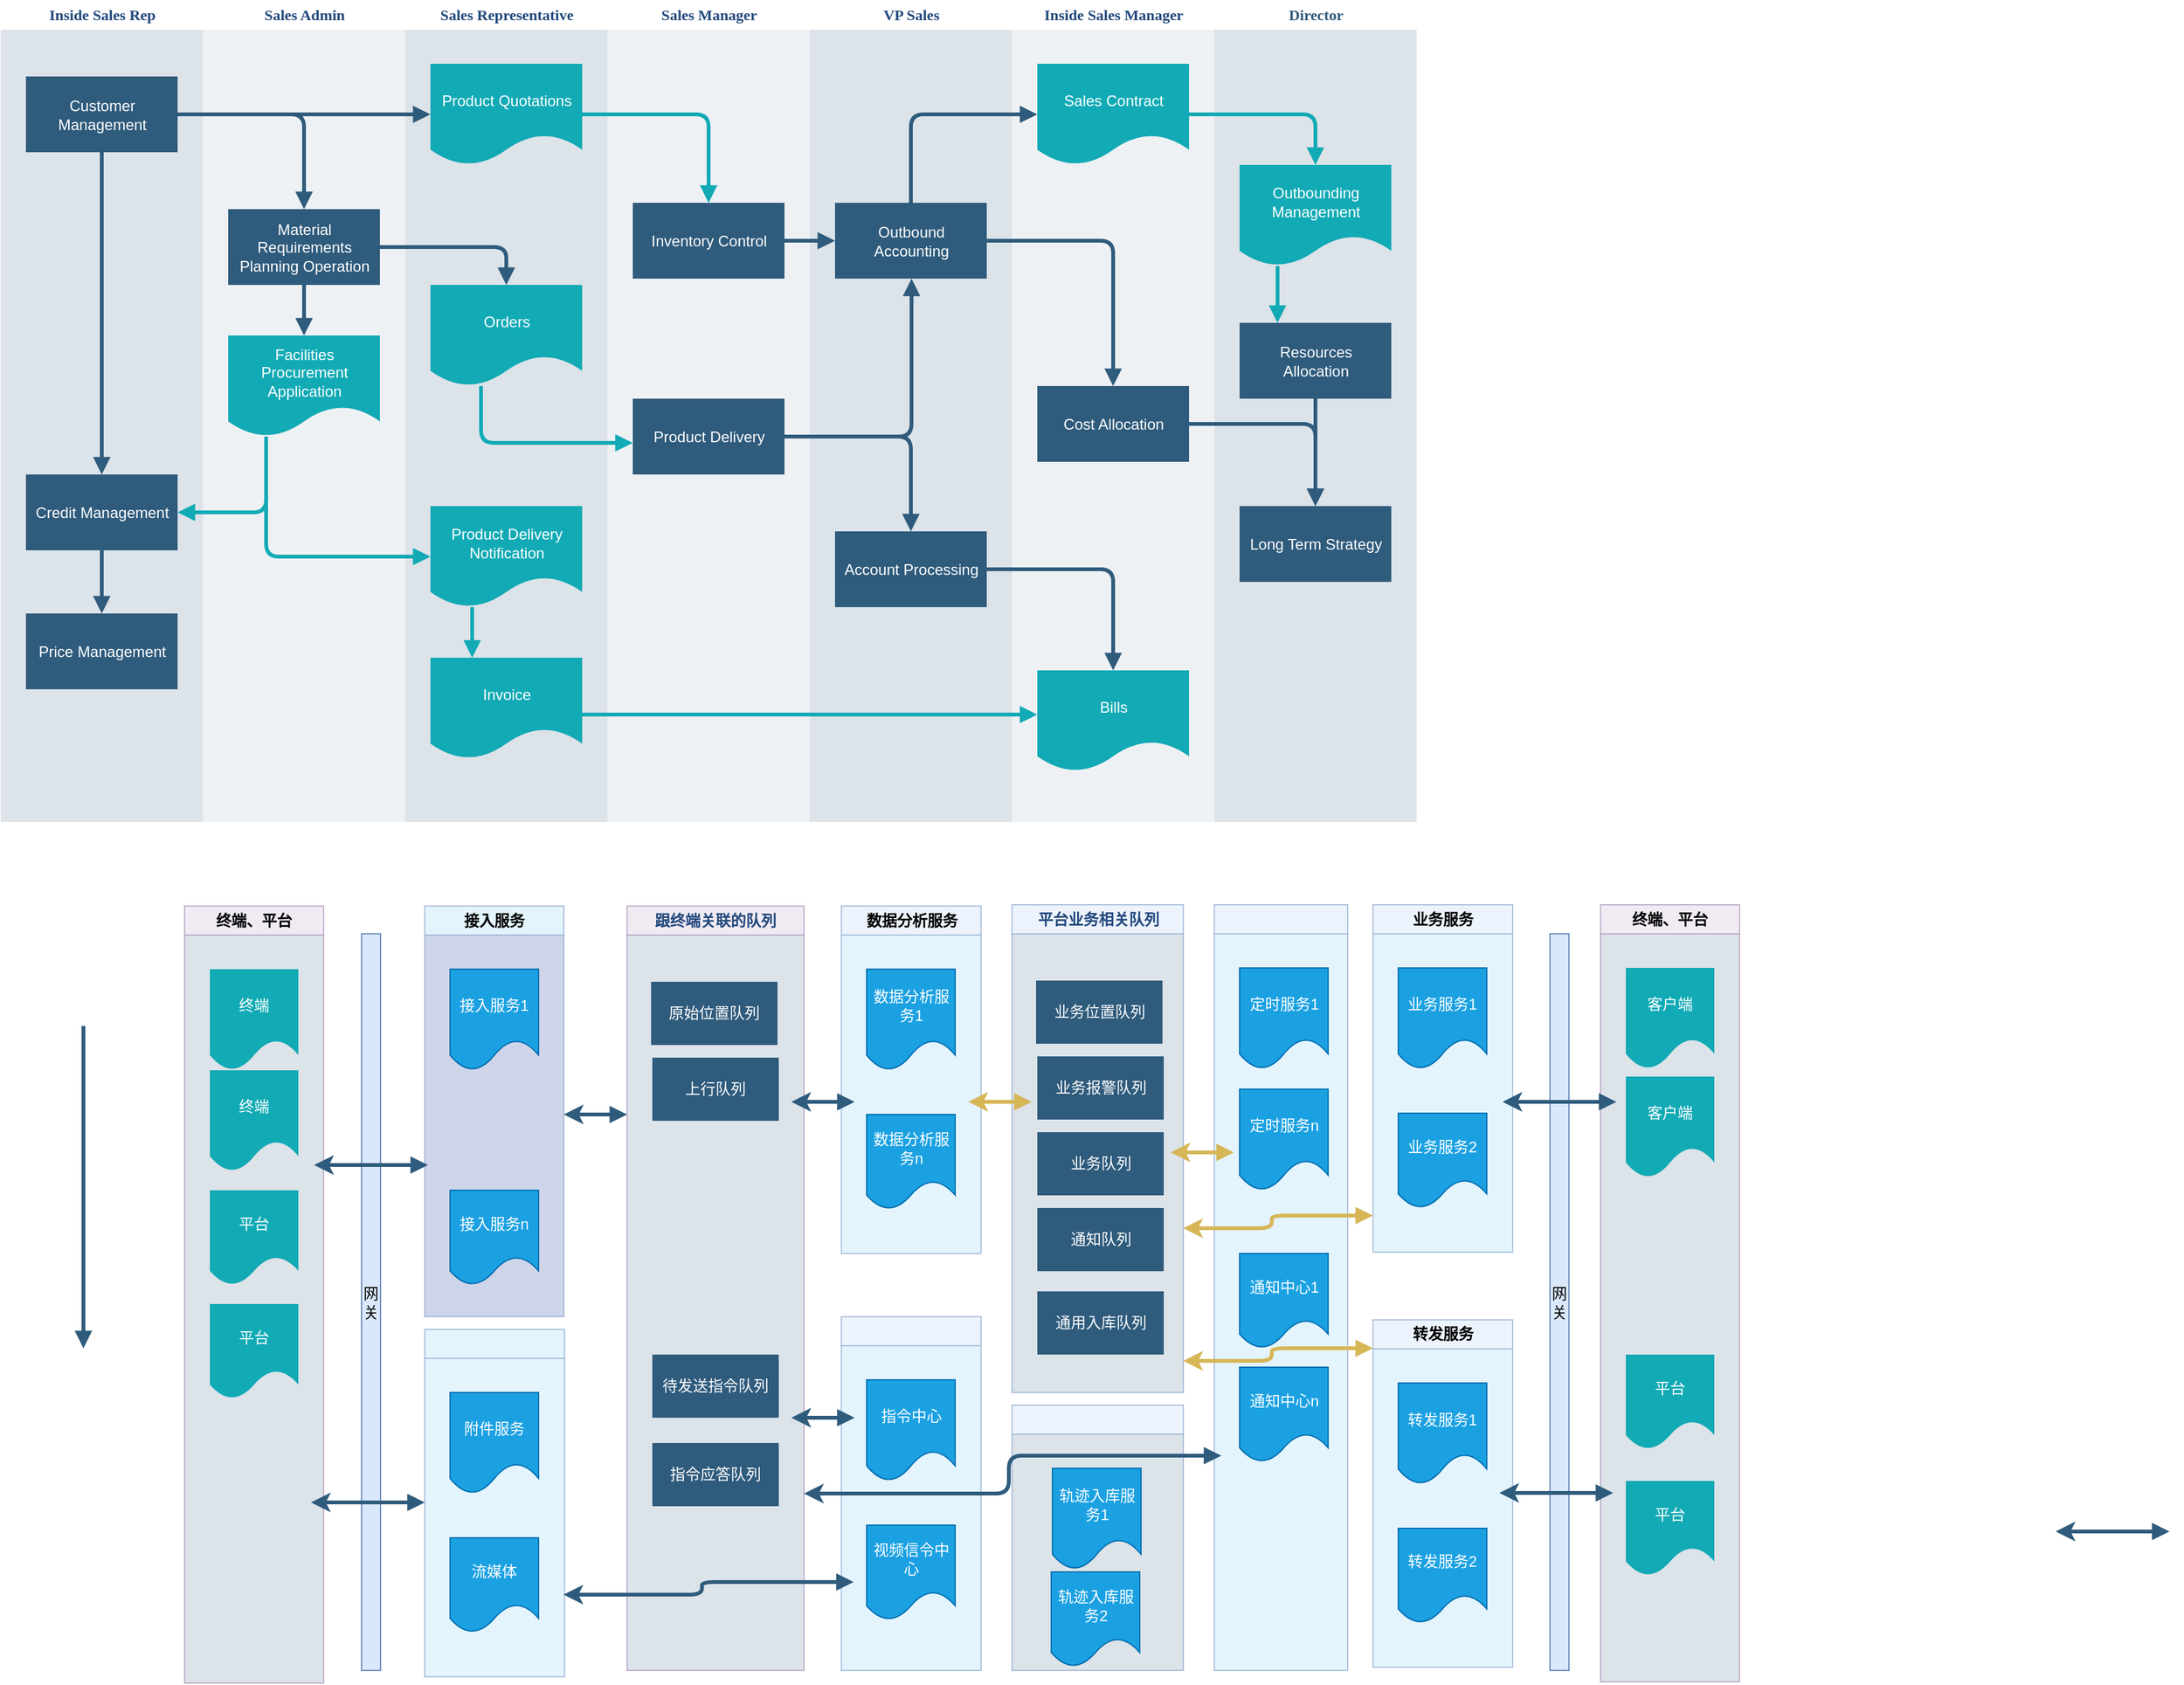 <mxfile version="21.1.1" type="github">
  <diagram id="07fea595-8f29-1299-0266-81d95cde20df" name="Page-1">
    <mxGraphModel dx="1377" dy="756" grid="1" gridSize="10" guides="1" tooltips="1" connect="1" arrows="1" fold="1" page="1" pageScale="1" pageWidth="1169" pageHeight="827" background="#ffffff" math="0" shadow="0">
      <root>
        <mxCell id="0" />
        <mxCell id="1" parent="0" />
        <mxCell id="170" value="&lt;font color=&quot;#23497d&quot;&gt;Inside Sales Rep&lt;/font&gt;" style="swimlane;whiteSpace=wrap;fillColor=none;swimlaneFillColor=#BAC8D3;fontColor=#2F5B7C;fontFamily=Tahoma;html=1;strokeColor=none;opacity=50;" parent="1" vertex="1">
          <mxGeometry x="24.5" y="88.5" width="160" height="650" as="geometry">
            <mxRectangle x="20" y="20" width="80" height="23" as="alternateBounds" />
          </mxGeometry>
        </mxCell>
        <mxCell id="171" value="Customer Management" style="whiteSpace=wrap;shadow=0;fontColor=#FFFFFF;fontFamily=Helvetica;fontStyle=0;html=1;fontSize=12;plain-purple;strokeColor=none;fillColor=#2f5b7c;gradientColor=none;spacing=6;verticalAlign=middle;" parent="170" vertex="1">
          <mxGeometry x="20" y="60" width="120" height="60" as="geometry" />
        </mxCell>
        <mxCell id="172" value="Credit Management" style="whiteSpace=wrap;strokeColor=none;fillColor=#2f5b7c;shadow=0;fontColor=#FFFFFF;fontFamily=Helvetica;fontStyle=0;html=1;fontSize=12;spacing=6;verticalAlign=middle;" parent="170" vertex="1">
          <mxGeometry x="20" y="375" width="120" height="60" as="geometry" />
        </mxCell>
        <mxCell id="173" value="Price Management" style="whiteSpace=wrap;strokeColor=none;fillColor=#2f5b7c;shadow=0;fontColor=#FFFFFF;fontFamily=Helvetica;fontStyle=0;html=1;fontSize=12;spacing=6;verticalAlign=middle;" parent="170" vertex="1">
          <mxGeometry x="20" y="485" width="120" height="60" as="geometry" />
        </mxCell>
        <mxCell id="174" value="" style="edgeStyle=segmentEdgeStyle;strokeColor=#2F5B7C;strokeWidth=3;html=1;endArrow=block;endFill=1;" parent="170" source="172" target="173" edge="1">
          <mxGeometry width="100" height="100" relative="1" as="geometry">
            <mxPoint x="170" y="397.5" as="sourcePoint" />
            <mxPoint x="270" y="472.5" as="targetPoint" />
          </mxGeometry>
        </mxCell>
        <mxCell id="175" value="" style="edgeStyle=segmentEdgeStyle;strokeColor=#2F5B7C;strokeWidth=3;html=1;endArrow=block;endFill=1;" parent="170" source="171" target="172" edge="1">
          <mxGeometry width="100" height="100" relative="1" as="geometry">
            <mxPoint x="160" y="110" as="sourcePoint" />
            <mxPoint x="260" y="185" as="targetPoint" />
          </mxGeometry>
        </mxCell>
        <mxCell id="176" value="&lt;font color=&quot;#23497d&quot;&gt;Inside Sales Manager&lt;/font&gt;" style="swimlane;whiteSpace=wrap;fillColor=none;swimlaneFillColor=#BAC8D3;fontColor=#2F5B7C;fontFamily=Tahoma;html=1;strokeColor=none;opacity=25;" parent="1" vertex="1">
          <mxGeometry x="824.5" y="88.5" width="160" height="650" as="geometry">
            <mxRectangle x="20" y="20" width="80" height="23" as="alternateBounds" />
          </mxGeometry>
        </mxCell>
        <mxCell id="177" value="Sales Contract" style="shape=document;whiteSpace=wrap;verticalAlign=middle;strokeColor=none;fillColor=#12aab5;shadow=0;fontColor=#FFFFFF;fontFamily=Helvetica;fontStyle=0;html=1;fontSize=12;spacing=6;spacingBottom=22;" parent="176" vertex="1">
          <mxGeometry x="20" y="50" width="120" height="80" as="geometry" />
        </mxCell>
        <mxCell id="178" value="Bills" style="shape=document;whiteSpace=wrap;verticalAlign=middle;strokeColor=none;fillColor=#12aab5;shadow=0;fontColor=#FFFFFF;fontFamily=Helvetica;fontStyle=0;html=1;fontSize=12;spacing=6;spacingBottom=22;" parent="176" vertex="1">
          <mxGeometry x="20" y="530" width="120" height="80" as="geometry" />
        </mxCell>
        <mxCell id="179" value="Cost Allocation" style="whiteSpace=wrap;strokeColor=none;fillColor=#2f5b7c;shadow=0;fontColor=#FFFFFF;fontFamily=Helvetica;fontStyle=0;html=1;fontSize=12;spacing=6;verticalAlign=middle;" parent="176" vertex="1">
          <mxGeometry x="20" y="305" width="120" height="60" as="geometry" />
        </mxCell>
        <mxCell id="180" value="&lt;font color=&quot;#23497d&quot;&gt;VP Sales&lt;/font&gt;" style="swimlane;whiteSpace=wrap;fillColor=none;swimlaneFillColor=#BAC8D3;fontColor=#2F5B7C;fontFamily=Tahoma;html=1;strokeColor=none;opacity=50;" parent="1" vertex="1">
          <mxGeometry x="664.5" y="88.5" width="160" height="650" as="geometry">
            <mxRectangle x="20" y="20" width="80" height="23" as="alternateBounds" />
          </mxGeometry>
        </mxCell>
        <mxCell id="181" value="Outbound Accounting" style="whiteSpace=wrap;fillColor=#2f5b7c;strokeColor=none;shadow=0;fontColor=#FFFFFF;fontFamily=Helvetica;fontStyle=0;html=1;fontSize=12;spacing=6;verticalAlign=middle;" parent="180" vertex="1">
          <mxGeometry x="20" y="160" width="120" height="60" as="geometry" />
        </mxCell>
        <mxCell id="182" value="Account Processing" style="whiteSpace=wrap;strokeColor=none;fillColor=#2f5b7c;shadow=0;fontColor=#FFFFFF;fontFamily=Helvetica;fontStyle=0;html=1;fontSize=12;spacing=6;verticalAlign=middle;" parent="180" vertex="1">
          <mxGeometry x="20" y="420" width="120" height="60" as="geometry" />
        </mxCell>
        <mxCell id="183" value="&lt;font color=&quot;#23497d&quot;&gt;Sales Admin&lt;/font&gt;" style="swimlane;whiteSpace=wrap;fillColor=none;swimlaneFillColor=#BAC8D3;fontColor=#2F5B7C;fontFamily=Tahoma;html=1;strokeColor=none;opacity=25;" parent="1" vertex="1">
          <mxGeometry x="184.5" y="88.5" width="160" height="650" as="geometry">
            <mxRectangle x="20" y="20" width="80" height="23" as="alternateBounds" />
          </mxGeometry>
        </mxCell>
        <mxCell id="184" value="Material Requirements Planning Operation" style="whiteSpace=wrap;shadow=0;fontColor=#FFFFFF;fontFamily=Helvetica;fontStyle=0;html=1;fontSize=12;plain-purple;strokeColor=none;fillColor=#2f5b7c;gradientColor=none;spacing=6;verticalAlign=middle;" parent="183" vertex="1">
          <mxGeometry x="20" y="165" width="120" height="60" as="geometry" />
        </mxCell>
        <mxCell id="185" value="&lt;font color=&quot;#ffffff&quot;&gt;Facilities Procurement&lt;br&gt;Application&lt;/font&gt;&lt;br&gt; " style="shape=document;whiteSpace=wrap;verticalAlign=middle;strokeColor=none;fillColor=#12aab5;shadow=0;fontColor=#FFFFFF;fontFamily=Helvetica;fontStyle=0;html=1;fontSize=12;spacing=6;spacingBottom=22;" parent="183" vertex="1">
          <mxGeometry x="20" y="265" width="120" height="80" as="geometry" />
        </mxCell>
        <mxCell id="186" value="" style="edgeStyle=segmentEdgeStyle;strokeColor=#2F5B7C;strokeWidth=3;html=1;endArrow=block;endFill=1;" parent="183" source="184" target="185" edge="1">
          <mxGeometry width="100" height="100" relative="1" as="geometry">
            <mxPoint x="-10" y="100" as="sourcePoint" />
            <mxPoint x="90" y="175" as="targetPoint" />
          </mxGeometry>
        </mxCell>
        <mxCell id="187" value="&lt;font color=&quot;#23497d&quot;&gt;Sales Representative&lt;/font&gt;" style="swimlane;whiteSpace=wrap;fillColor=none;swimlaneFillColor=#BAC8D3;fontColor=#2F5B7C;fontFamily=Tahoma;html=1;strokeColor=none;opacity=50;" parent="1" vertex="1">
          <mxGeometry x="344.5" y="88.5" width="160" height="650" as="geometry">
            <mxRectangle x="20" y="20" width="80" height="23" as="alternateBounds" />
          </mxGeometry>
        </mxCell>
        <mxCell id="188" value="Product Quotations" style="shape=document;whiteSpace=wrap;verticalAlign=middle;strokeColor=none;fillColor=#12aab5;shadow=0;fontColor=#FFFFFF;fontFamily=Helvetica;fontStyle=0;html=1;fontSize=12;spacing=6;spacingBottom=22;" parent="187" vertex="1">
          <mxGeometry x="20" y="50" width="120" height="80" as="geometry" />
        </mxCell>
        <mxCell id="189" value="Orders" style="shape=document;whiteSpace=wrap;verticalAlign=middle;strokeColor=none;fillColor=#12aab5;shadow=0;fontColor=#FFFFFF;fontFamily=Helvetica;fontStyle=0;html=1;fontSize=12;spacing=6;spacingBottom=22;" parent="187" vertex="1">
          <mxGeometry x="20" y="225" width="120" height="80" as="geometry" />
        </mxCell>
        <mxCell id="190" value="Product Delivery Notification" style="shape=document;whiteSpace=wrap;strokeColor=none;fillColor=#12aab5;shadow=0;fontColor=#FFFFFF;fontFamily=Helvetica;fontStyle=0;html=1;fontSize=12;verticalAlign=middle;spacing=6;spacingBottom=22;" parent="187" vertex="1">
          <mxGeometry x="20" y="400" width="120" height="80" as="geometry" />
        </mxCell>
        <mxCell id="191" value="Invoice" style="shape=document;whiteSpace=wrap;verticalAlign=middle;strokeColor=none;fillColor=#12aab5;shadow=0;fontColor=#FFFFFF;fontFamily=Helvetica;fontStyle=0;html=1;fontSize=12;spacing=6;spacingBottom=22;" parent="187" vertex="1">
          <mxGeometry x="20" y="520" width="120" height="80" as="geometry" />
        </mxCell>
        <mxCell id="192" value="" style="edgeStyle=segmentEdgeStyle;strokeColor=#12AAB5;strokeWidth=3;html=1;endArrow=block;endFill=1;" parent="187" source="190" target="191" edge="1">
          <mxGeometry width="100" height="100" relative="1" as="geometry">
            <mxPoint x="-80" y="375" as="sourcePoint" />
            <mxPoint x="60" y="490" as="targetPoint" />
            <Array as="points">
              <mxPoint x="53" y="501" />
              <mxPoint x="53" y="501" />
            </Array>
          </mxGeometry>
        </mxCell>
        <mxCell id="193" value="&lt;font color=&quot;#23497d&quot;&gt;Sales Manager&lt;/font&gt;" style="swimlane;whiteSpace=wrap;fillColor=none;swimlaneFillColor=#BAC8D3;fontColor=#2F5B7C;fontFamily=Tahoma;html=1;strokeColor=none;opacity=25;" parent="1" vertex="1">
          <mxGeometry x="504.5" y="88.5" width="160" height="650" as="geometry">
            <mxRectangle x="20" y="20" width="80" height="23" as="alternateBounds" />
          </mxGeometry>
        </mxCell>
        <mxCell id="194" value="Inventory Control" style="whiteSpace=wrap;strokeColor=none;fillColor=#2f5b7c;shadow=0;fontColor=#FFFFFF;fontFamily=Helvetica;fontStyle=0;html=1;fontSize=12;spacing=6;verticalAlign=middle;" parent="193" vertex="1">
          <mxGeometry x="20" y="160" width="120" height="60" as="geometry" />
        </mxCell>
        <mxCell id="195" value="Product Delivery" style="whiteSpace=wrap;strokeColor=none;fillColor=#2f5b7c;shadow=0;fontColor=#FFFFFF;fontFamily=Helvetica;fontStyle=0;html=1;fontSize=12;spacing=6;verticalAlign=middle;" parent="193" vertex="1">
          <mxGeometry x="20" y="315" width="120" height="60" as="geometry" />
        </mxCell>
        <mxCell id="196" value="Director" style="swimlane;whiteSpace=wrap;fillColor=none;swimlaneFillColor=#BAC8D3;fontColor=#2F5B7C;fontFamily=Tahoma;html=1;strokeColor=none;opacity=50;" parent="1" vertex="1">
          <mxGeometry x="984.5" y="88.5" width="160" height="650" as="geometry">
            <mxRectangle x="20" y="20" width="80" height="23" as="alternateBounds" />
          </mxGeometry>
        </mxCell>
        <mxCell id="197" value="Outbounding Management" style="shape=document;whiteSpace=wrap;verticalAlign=middle;strokeColor=none;fillColor=#12aab5;shadow=0;fontColor=#FFFFFF;fontFamily=Helvetica;fontStyle=0;html=1;fontSize=12;spacing=6;spacingBottom=22;" parent="196" vertex="1">
          <mxGeometry x="20" y="130" width="120" height="80" as="geometry" />
        </mxCell>
        <mxCell id="198" value="Resources Allocation" style="whiteSpace=wrap;strokeColor=none;fillColor=#2f5b7c;shadow=0;fontColor=#FFFFFF;fontFamily=Helvetica;fontStyle=0;html=1;fontSize=12;spacing=6;verticalAlign=middle;" parent="196" vertex="1">
          <mxGeometry x="20" y="255" width="120" height="60" as="geometry" />
        </mxCell>
        <mxCell id="199" value="Long Term Strategy" style="whiteSpace=wrap;strokeColor=none;fillColor=#2f5b7c;shadow=0;fontColor=#FFFFFF;fontFamily=Helvetica;fontStyle=0;html=1;fontSize=12;spacing=6;verticalAlign=middle;" parent="196" vertex="1">
          <mxGeometry x="20" y="400" width="120" height="60" as="geometry" />
        </mxCell>
        <mxCell id="200" value="" style="edgeStyle=segmentEdgeStyle;strokeColor=#2F5B7C;strokeWidth=3;html=1;endArrow=block;endFill=1;" parent="196" source="198" target="199" edge="1">
          <mxGeometry width="100" height="100" relative="1" as="geometry">
            <mxPoint x="30" y="570" as="sourcePoint" />
            <mxPoint x="130" y="470" as="targetPoint" />
          </mxGeometry>
        </mxCell>
        <mxCell id="201" value="" style="edgeStyle=segmentEdgeStyle;entryX=0.25;entryY=0;strokeColor=#12AAB5;strokeWidth=3;html=1;endArrow=block;endFill=1;" parent="196" source="197" target="198" edge="1">
          <mxGeometry width="100" height="100" relative="1" as="geometry">
            <mxPoint x="-120" y="260" as="sourcePoint" />
            <mxPoint x="-20" y="160" as="targetPoint" />
          </mxGeometry>
        </mxCell>
        <mxCell id="202" value="" style="edgeStyle=segmentEdgeStyle;strokeColor=#2F5B7C;strokeWidth=3;html=1;endArrow=block;endFill=1;" parent="1" source="171" target="184" edge="1">
          <mxGeometry x="164.5" y="178.5" width="100" height="100" as="geometry">
            <mxPoint x="224.5" y="248.5" as="sourcePoint" />
            <mxPoint x="324.5" y="148.5" as="targetPoint" />
          </mxGeometry>
        </mxCell>
        <mxCell id="203" value="" style="edgeStyle=segmentEdgeStyle;strokeColor=#12AAB5;strokeWidth=3;html=1;endArrow=block;endFill=1;" parent="1" source="185" target="172" edge="1">
          <mxGeometry x="164.5" y="433.5" width="100" height="100" as="geometry">
            <mxPoint x="274.5" y="323.5" as="sourcePoint" />
            <mxPoint x="274.5" y="363.5" as="targetPoint" />
            <Array as="points">
              <mxPoint x="234.5" y="493.5" />
            </Array>
          </mxGeometry>
        </mxCell>
        <mxCell id="204" value="" style="edgeStyle=segmentEdgeStyle;strokeColor=#2F5B7C;strokeWidth=3;html=1;endArrow=block;endFill=1;" parent="1" source="171" target="188" edge="1">
          <mxGeometry x="164.5" y="178.5" width="100" height="100" as="geometry">
            <mxPoint x="174.5" y="188.5" as="sourcePoint" />
            <mxPoint x="274.5" y="263.5" as="targetPoint" />
          </mxGeometry>
        </mxCell>
        <mxCell id="205" value="" style="edgeStyle=segmentEdgeStyle;strokeColor=#12AAB5;strokeWidth=3;html=1;endArrow=block;endFill=1;" parent="1" source="185" target="190" edge="1">
          <mxGeometry x="234.5" y="433.5" width="100" height="100" as="geometry">
            <mxPoint x="384.5" y="818.5" as="sourcePoint" />
            <mxPoint x="484.5" y="718.5" as="targetPoint" />
            <Array as="points">
              <mxPoint x="234.5" y="528.5" />
            </Array>
          </mxGeometry>
        </mxCell>
        <mxCell id="206" value="" style="edgeStyle=elbowEdgeStyle;elbow=vertical;strokeColor=#12AAB5;strokeWidth=3;html=1;endArrow=block;endFill=1;" parent="1" source="191" target="178" edge="1">
          <mxGeometry x="484.5" y="623.5" width="100" height="100" as="geometry">
            <mxPoint x="544.5" y="618.5" as="sourcePoint" />
            <mxPoint x="644.5" y="518.5" as="targetPoint" />
          </mxGeometry>
        </mxCell>
        <mxCell id="207" value="" style="edgeStyle=segmentEdgeStyle;strokeColor=#2F5B7C;strokeWidth=3;html=1;endArrow=block;endFill=1;" parent="1" source="184" target="189" edge="1">
          <mxGeometry x="324.5" y="283.5" width="100" height="100" as="geometry">
            <mxPoint x="454.5" y="298.5" as="sourcePoint" />
            <mxPoint x="554.5" y="198.5" as="targetPoint" />
            <Array as="points" />
          </mxGeometry>
        </mxCell>
        <mxCell id="208" value="" style="edgeStyle=segmentEdgeStyle;strokeColor=#12AAB5;strokeWidth=3;html=1;endArrow=block;endFill=1;" parent="1" source="188" target="194" edge="1">
          <mxGeometry x="484.5" y="178.5" width="100" height="100" as="geometry">
            <mxPoint x="444.5" y="248.5" as="sourcePoint" />
            <mxPoint x="544.5" y="148.5" as="targetPoint" />
          </mxGeometry>
        </mxCell>
        <mxCell id="209" value="" style="edgeStyle=none;strokeColor=#2F5B7C;strokeWidth=3;html=1;endArrow=block;endFill=1;" parent="1" source="194" target="181" edge="1">
          <mxGeometry x="644.5" y="278.5" width="100" height="100" as="geometry">
            <mxPoint x="684.5" y="458.5" as="sourcePoint" />
            <mxPoint x="784.5" y="358.5" as="targetPoint" />
          </mxGeometry>
        </mxCell>
        <mxCell id="210" value="" style="edgeStyle=segmentEdgeStyle;strokeColor=#12AAB5;strokeWidth=3;html=1;endArrow=block;endFill=1;" parent="1" source="189" target="195" edge="1">
          <mxGeometry x="404.5" y="393.5" width="100" height="100" as="geometry">
            <mxPoint x="524.5" y="488.5" as="sourcePoint" />
            <mxPoint x="624.5" y="388.5" as="targetPoint" />
            <Array as="points">
              <mxPoint x="404.5" y="438.5" />
            </Array>
          </mxGeometry>
        </mxCell>
        <mxCell id="211" value="" style="edgeStyle=segmentEdgeStyle;strokeColor=#2F5B7C;strokeWidth=3;html=1;endArrow=block;endFill=1;" parent="1" source="195" target="181" edge="1">
          <mxGeometry x="644.5" y="308.5" width="100" height="100" as="geometry">
            <mxPoint x="644.5" y="438.5" as="sourcePoint" />
            <mxPoint x="744.5" y="338.5" as="targetPoint" />
            <Array as="points">
              <mxPoint x="745" y="434" />
            </Array>
          </mxGeometry>
        </mxCell>
        <mxCell id="212" value="" style="edgeStyle=segmentEdgeStyle;strokeColor=#2F5B7C;strokeWidth=3;html=1;endArrow=block;endFill=1;" parent="1" source="195" target="182" edge="1">
          <mxGeometry x="644.5" y="433.5" width="100" height="100" as="geometry">
            <mxPoint x="514.5" y="588.5" as="sourcePoint" />
            <mxPoint x="614.5" y="488.5" as="targetPoint" />
          </mxGeometry>
        </mxCell>
        <mxCell id="213" value="" style="edgeStyle=segmentEdgeStyle;strokeColor=#2F5B7C;strokeWidth=3;html=1;endArrow=block;endFill=1;" parent="1" source="181" target="177" edge="1">
          <mxGeometry x="744.5" y="178.5" width="100" height="100" as="geometry">
            <mxPoint x="864.5" y="378.5" as="sourcePoint" />
            <mxPoint x="964.5" y="278.5" as="targetPoint" />
            <Array as="points">
              <mxPoint x="744.5" y="178.5" />
            </Array>
          </mxGeometry>
        </mxCell>
        <mxCell id="214" value="" style="edgeStyle=segmentEdgeStyle;strokeColor=#2F5B7C;strokeWidth=3;html=1;endArrow=block;endFill=1;" parent="1" source="181" target="179" edge="1">
          <mxGeometry x="804.5" y="278.5" width="100" height="100" as="geometry">
            <mxPoint x="854.5" y="388.5" as="sourcePoint" />
            <mxPoint x="954.5" y="288.5" as="targetPoint" />
          </mxGeometry>
        </mxCell>
        <mxCell id="215" value="" style="edgeStyle=segmentEdgeStyle;strokeColor=#2F5B7C;strokeWidth=3;html=1;endArrow=block;endFill=1;" parent="1" source="182" target="178" edge="1">
          <mxGeometry x="804.5" y="538.5" width="100" height="100" as="geometry">
            <mxPoint x="884.5" y="578.5" as="sourcePoint" />
            <mxPoint x="984.5" y="478.5" as="targetPoint" />
          </mxGeometry>
        </mxCell>
        <mxCell id="216" value="" style="edgeStyle=segmentEdgeStyle;strokeColor=#2F5B7C;strokeWidth=3;html=1;endArrow=block;endFill=1;" parent="1" source="179" target="199" edge="1">
          <mxGeometry x="964.5" y="423.5" width="100" height="100" as="geometry">
            <mxPoint x="1094.5" y="498.5" as="sourcePoint" />
            <mxPoint x="1194.5" y="398.5" as="targetPoint" />
          </mxGeometry>
        </mxCell>
        <mxCell id="217" value="" style="edgeStyle=segmentEdgeStyle;strokeColor=#12AAB5;strokeWidth=3;html=1;endArrow=block;endFill=1;" parent="1" source="177" target="197" edge="1">
          <mxGeometry x="964.5" y="178.5" width="100" height="100" as="geometry">
            <mxPoint x="854.5" y="348.5" as="sourcePoint" />
            <mxPoint x="954.5" y="248.5" as="targetPoint" />
          </mxGeometry>
        </mxCell>
        <mxCell id="KegD0Um9H_0uhLg5imTw-217" value="&lt;font color=&quot;#23497d&quot;&gt;跟终端关联的队列&lt;/font&gt;" style="swimlane;whiteSpace=wrap;fillColor=#e1d5e7;swimlaneFillColor=#BAC8D3;fontFamily=Tahoma;html=1;strokeColor=#9673a6;opacity=50;" vertex="1" parent="1">
          <mxGeometry x="520" y="805" width="140" height="605" as="geometry">
            <mxRectangle x="20" y="20" width="80" height="23" as="alternateBounds" />
          </mxGeometry>
        </mxCell>
        <mxCell id="KegD0Um9H_0uhLg5imTw-218" value="原始位置队列" style="whiteSpace=wrap;fillColor=#2f5b7c;strokeColor=none;shadow=0;fontColor=#FFFFFF;fontFamily=Helvetica;fontStyle=0;html=1;fontSize=12;spacing=6;verticalAlign=middle;" vertex="1" parent="KegD0Um9H_0uhLg5imTw-217">
          <mxGeometry x="19" y="60" width="100" height="50" as="geometry" />
        </mxCell>
        <mxCell id="KegD0Um9H_0uhLg5imTw-220" value="上行队列" style="whiteSpace=wrap;fillColor=#2f5b7c;strokeColor=none;shadow=0;fontColor=#FFFFFF;fontFamily=Helvetica;fontStyle=0;html=1;fontSize=12;spacing=6;verticalAlign=middle;" vertex="1" parent="KegD0Um9H_0uhLg5imTw-217">
          <mxGeometry x="20" y="120" width="100" height="50" as="geometry" />
        </mxCell>
        <mxCell id="KegD0Um9H_0uhLg5imTw-221" value="待发送指令队列" style="whiteSpace=wrap;fillColor=#2f5b7c;strokeColor=none;shadow=0;fontColor=#FFFFFF;fontFamily=Helvetica;fontStyle=0;html=1;fontSize=12;spacing=6;verticalAlign=middle;" vertex="1" parent="KegD0Um9H_0uhLg5imTw-217">
          <mxGeometry x="20" y="355" width="100" height="50" as="geometry" />
        </mxCell>
        <mxCell id="KegD0Um9H_0uhLg5imTw-222" value="指令应答队列" style="whiteSpace=wrap;fillColor=#2f5b7c;strokeColor=none;shadow=0;fontColor=#FFFFFF;fontFamily=Helvetica;fontStyle=0;html=1;fontSize=12;spacing=6;verticalAlign=middle;" vertex="1" parent="KegD0Um9H_0uhLg5imTw-217">
          <mxGeometry x="20" y="425" width="100" height="50" as="geometry" />
        </mxCell>
        <mxCell id="KegD0Um9H_0uhLg5imTw-223" value="终端、平台" style="swimlane;whiteSpace=wrap;fillColor=#e1d5e7;swimlaneFillColor=#BAC8D3;fontFamily=Tahoma;html=1;strokeColor=#9673a6;opacity=50;startSize=23;" vertex="1" parent="1">
          <mxGeometry x="170" y="805" width="110" height="615" as="geometry">
            <mxRectangle x="20" y="20" width="80" height="23" as="alternateBounds" />
          </mxGeometry>
        </mxCell>
        <mxCell id="KegD0Um9H_0uhLg5imTw-224" value="终端" style="shape=document;whiteSpace=wrap;verticalAlign=middle;strokeColor=none;fillColor=#12aab5;shadow=0;fontColor=#FFFFFF;fontFamily=Helvetica;fontStyle=0;html=1;fontSize=12;spacing=6;spacingBottom=22;" vertex="1" parent="KegD0Um9H_0uhLg5imTw-223">
          <mxGeometry x="20" y="50" width="70" height="80" as="geometry" />
        </mxCell>
        <mxCell id="KegD0Um9H_0uhLg5imTw-225" value="平台" style="shape=document;whiteSpace=wrap;verticalAlign=middle;strokeColor=none;fillColor=#12aab5;shadow=0;fontColor=#FFFFFF;fontFamily=Helvetica;fontStyle=0;html=1;fontSize=12;spacing=6;spacingBottom=22;" vertex="1" parent="KegD0Um9H_0uhLg5imTw-223">
          <mxGeometry x="20" y="225" width="70" height="75" as="geometry" />
        </mxCell>
        <mxCell id="KegD0Um9H_0uhLg5imTw-237" value="终端" style="shape=document;whiteSpace=wrap;verticalAlign=middle;strokeColor=none;fillColor=#12aab5;shadow=0;fontColor=#FFFFFF;fontFamily=Helvetica;fontStyle=0;html=1;fontSize=12;spacing=6;spacingBottom=22;" vertex="1" parent="KegD0Um9H_0uhLg5imTw-223">
          <mxGeometry x="20" y="130" width="70" height="80" as="geometry" />
        </mxCell>
        <mxCell id="KegD0Um9H_0uhLg5imTw-238" value="平台" style="shape=document;whiteSpace=wrap;verticalAlign=middle;strokeColor=none;fillColor=#12aab5;shadow=0;fontColor=#FFFFFF;fontFamily=Helvetica;fontStyle=0;html=1;fontSize=12;spacing=6;spacingBottom=22;" vertex="1" parent="KegD0Um9H_0uhLg5imTw-223">
          <mxGeometry x="20" y="315" width="70" height="75" as="geometry" />
        </mxCell>
        <mxCell id="KegD0Um9H_0uhLg5imTw-236" style="edgeStyle=orthogonalEdgeStyle;rounded=1;orthogonalLoop=1;jettySize=auto;html=1;endArrow=block;strokeColor=#2F5B7C;strokeWidth=3;endFill=1;startArrow=classic;startFill=1;" edge="1" parent="1">
          <mxGeometry relative="1" as="geometry">
            <mxPoint x="520" y="970" as="targetPoint" />
            <mxPoint x="470" y="970" as="sourcePoint" />
          </mxGeometry>
        </mxCell>
        <mxCell id="KegD0Um9H_0uhLg5imTw-229" value="接入服务" style="swimlane;whiteSpace=wrap;fillColor=#C7E9FC;swimlaneFillColor=#9EACD3;fontFamily=Tahoma;html=1;strokeColor=#6c8ebf;opacity=50;" vertex="1" parent="1">
          <mxGeometry x="360" y="805" width="110" height="325" as="geometry">
            <mxRectangle x="20" y="20" width="80" height="23" as="alternateBounds" />
          </mxGeometry>
        </mxCell>
        <mxCell id="KegD0Um9H_0uhLg5imTw-230" value="接入服务1" style="shape=document;whiteSpace=wrap;verticalAlign=middle;strokeColor=#006EAF;fillColor=#1ba1e2;shadow=0;fontFamily=Helvetica;fontStyle=0;html=1;fontSize=12;spacing=6;spacingBottom=22;fontColor=#ffffff;" vertex="1" parent="KegD0Um9H_0uhLg5imTw-229">
          <mxGeometry x="20" y="50" width="70" height="80" as="geometry" />
        </mxCell>
        <mxCell id="KegD0Um9H_0uhLg5imTw-231" value="接入服务n" style="shape=document;whiteSpace=wrap;verticalAlign=middle;strokeColor=#006EAF;fillColor=#1ba1e2;shadow=0;fontColor=#ffffff;fontFamily=Helvetica;fontStyle=0;html=1;fontSize=12;spacing=6;spacingBottom=22;" vertex="1" parent="KegD0Um9H_0uhLg5imTw-229">
          <mxGeometry x="20" y="225" width="70" height="75" as="geometry" />
        </mxCell>
        <mxCell id="KegD0Um9H_0uhLg5imTw-232" value="网关" style="rounded=0;whiteSpace=wrap;html=1;fillColor=#dae8fc;strokeColor=#6c8ebf;" vertex="1" parent="1">
          <mxGeometry x="310" y="827" width="15" height="583" as="geometry" />
        </mxCell>
        <mxCell id="KegD0Um9H_0uhLg5imTw-234" value="" style="edgeStyle=segmentEdgeStyle;strokeColor=#2F5B7C;strokeWidth=3;html=1;endArrow=block;endFill=1;" edge="1" parent="1">
          <mxGeometry width="100" height="100" relative="1" as="geometry">
            <mxPoint x="90" y="900" as="sourcePoint" />
            <mxPoint x="90" y="1155" as="targetPoint" />
          </mxGeometry>
        </mxCell>
        <mxCell id="KegD0Um9H_0uhLg5imTw-239" value="数据分析服务" style="swimlane;whiteSpace=wrap;fillColor=#dae8fc;swimlaneFillColor=#C7E9FC;fontFamily=Tahoma;html=1;strokeColor=#6c8ebf;opacity=50;" vertex="1" parent="1">
          <mxGeometry x="689.5" y="805" width="110.5" height="275" as="geometry">
            <mxRectangle x="20" y="20" width="80" height="23" as="alternateBounds" />
          </mxGeometry>
        </mxCell>
        <mxCell id="KegD0Um9H_0uhLg5imTw-240" value="数据分析服务1" style="shape=document;whiteSpace=wrap;verticalAlign=middle;strokeColor=#006EAF;fillColor=#1ba1e2;shadow=0;fontColor=#ffffff;fontFamily=Helvetica;fontStyle=0;html=1;fontSize=12;spacing=6;spacingBottom=22;" vertex="1" parent="KegD0Um9H_0uhLg5imTw-239">
          <mxGeometry x="20" y="50" width="70" height="80" as="geometry" />
        </mxCell>
        <mxCell id="KegD0Um9H_0uhLg5imTw-241" value="数据分析服务n" style="shape=document;whiteSpace=wrap;verticalAlign=middle;strokeColor=#006EAF;fillColor=#1ba1e2;shadow=0;fontColor=#ffffff;fontFamily=Helvetica;fontStyle=0;html=1;fontSize=12;spacing=6;spacingBottom=22;" vertex="1" parent="KegD0Um9H_0uhLg5imTw-239">
          <mxGeometry x="20" y="165" width="70" height="75" as="geometry" />
        </mxCell>
        <mxCell id="KegD0Um9H_0uhLg5imTw-242" value="" style="swimlane;whiteSpace=wrap;fillColor=#C7E9FC;swimlaneFillColor=#C7E9FC;fontFamily=Tahoma;html=1;strokeColor=#6c8ebf;opacity=50;" vertex="1" parent="1">
          <mxGeometry x="360" y="1140" width="110.5" height="275" as="geometry">
            <mxRectangle x="20" y="20" width="80" height="23" as="alternateBounds" />
          </mxGeometry>
        </mxCell>
        <mxCell id="KegD0Um9H_0uhLg5imTw-243" value="附件服务" style="shape=document;whiteSpace=wrap;verticalAlign=middle;strokeColor=#006EAF;fillColor=#1ba1e2;shadow=0;fontColor=#ffffff;fontFamily=Helvetica;fontStyle=0;html=1;fontSize=12;spacing=6;spacingBottom=22;" vertex="1" parent="KegD0Um9H_0uhLg5imTw-242">
          <mxGeometry x="20" y="50" width="70" height="80" as="geometry" />
        </mxCell>
        <mxCell id="KegD0Um9H_0uhLg5imTw-244" value="流媒体" style="shape=document;whiteSpace=wrap;verticalAlign=middle;strokeColor=#006EAF;fillColor=#1ba1e2;shadow=0;fontColor=#ffffff;fontFamily=Helvetica;fontStyle=0;html=1;fontSize=12;spacing=6;spacingBottom=22;" vertex="1" parent="KegD0Um9H_0uhLg5imTw-242">
          <mxGeometry x="20" y="165" width="70" height="75" as="geometry" />
        </mxCell>
        <mxCell id="KegD0Um9H_0uhLg5imTw-283" style="edgeStyle=orthogonalEdgeStyle;rounded=0;orthogonalLoop=1;jettySize=auto;html=1;exitX=0;exitY=0.75;exitDx=0;exitDy=0;" edge="1" parent="1" source="KegD0Um9H_0uhLg5imTw-248">
          <mxGeometry relative="1" as="geometry">
            <mxPoint x="690" y="1340" as="targetPoint" />
          </mxGeometry>
        </mxCell>
        <mxCell id="KegD0Um9H_0uhLg5imTw-248" value="" style="swimlane;whiteSpace=wrap;fillColor=#dae8fc;swimlaneFillColor=#C7E9FC;fontFamily=Tahoma;html=1;strokeColor=#6c8ebf;opacity=50;startSize=23;" vertex="1" parent="1">
          <mxGeometry x="689.5" y="1130" width="110.5" height="280" as="geometry">
            <mxRectangle x="20" y="20" width="80" height="23" as="alternateBounds" />
          </mxGeometry>
        </mxCell>
        <mxCell id="KegD0Um9H_0uhLg5imTw-249" value="指令中心" style="shape=document;whiteSpace=wrap;verticalAlign=middle;strokeColor=#006EAF;fillColor=#1ba1e2;shadow=0;fontColor=#ffffff;fontFamily=Helvetica;fontStyle=0;html=1;fontSize=12;spacing=6;spacingBottom=22;" vertex="1" parent="KegD0Um9H_0uhLg5imTw-248">
          <mxGeometry x="20" y="50" width="70" height="80" as="geometry" />
        </mxCell>
        <mxCell id="KegD0Um9H_0uhLg5imTw-250" value="视频信令中心" style="shape=document;whiteSpace=wrap;verticalAlign=middle;strokeColor=#006EAF;fillColor=#1ba1e2;shadow=0;fontColor=#ffffff;fontFamily=Helvetica;fontStyle=0;html=1;fontSize=12;spacing=6;spacingBottom=22;" vertex="1" parent="KegD0Um9H_0uhLg5imTw-248">
          <mxGeometry x="20" y="165" width="70" height="75" as="geometry" />
        </mxCell>
        <mxCell id="KegD0Um9H_0uhLg5imTw-252" style="edgeStyle=orthogonalEdgeStyle;rounded=1;orthogonalLoop=1;jettySize=auto;html=1;endArrow=block;strokeColor=#2F5B7C;strokeWidth=3;endFill=1;startArrow=classic;startFill=1;" edge="1" parent="1">
          <mxGeometry relative="1" as="geometry">
            <mxPoint x="700" y="1210" as="targetPoint" />
            <mxPoint x="650" y="1210" as="sourcePoint" />
          </mxGeometry>
        </mxCell>
        <mxCell id="KegD0Um9H_0uhLg5imTw-254" style="edgeStyle=orthogonalEdgeStyle;rounded=1;orthogonalLoop=1;jettySize=auto;html=1;endArrow=block;strokeColor=#2F5B7C;strokeWidth=3;endFill=1;startArrow=classic;startFill=1;" edge="1" parent="1">
          <mxGeometry relative="1" as="geometry">
            <mxPoint x="699.25" y="1340" as="targetPoint" />
            <mxPoint x="469.75" y="1350" as="sourcePoint" />
            <Array as="points">
              <mxPoint x="579.25" y="1350" />
              <mxPoint x="579.25" y="1340" />
              <mxPoint x="689.25" y="1340" />
            </Array>
          </mxGeometry>
        </mxCell>
        <mxCell id="KegD0Um9H_0uhLg5imTw-255" style="edgeStyle=orthogonalEdgeStyle;rounded=1;orthogonalLoop=1;jettySize=auto;html=1;endArrow=block;strokeColor=#2F5B7C;strokeWidth=3;endFill=1;startArrow=classic;startFill=1;" edge="1" parent="1">
          <mxGeometry relative="1" as="geometry">
            <mxPoint x="700" y="960" as="targetPoint" />
            <mxPoint x="650" y="960" as="sourcePoint" />
          </mxGeometry>
        </mxCell>
        <mxCell id="KegD0Um9H_0uhLg5imTw-256" value="&lt;font color=&quot;#23497d&quot;&gt;平台业务相关队列&lt;/font&gt;" style="swimlane;whiteSpace=wrap;fillColor=#dae8fc;swimlaneFillColor=#BAC8D3;fontFamily=Tahoma;html=1;strokeColor=#6c8ebf;opacity=50;" vertex="1" parent="1">
          <mxGeometry x="824.5" y="804" width="135.5" height="386" as="geometry">
            <mxRectangle x="20" y="20" width="80" height="23" as="alternateBounds" />
          </mxGeometry>
        </mxCell>
        <mxCell id="KegD0Um9H_0uhLg5imTw-257" value="业务位置队列" style="whiteSpace=wrap;fillColor=#2f5b7c;strokeColor=none;shadow=0;fontColor=#FFFFFF;fontFamily=Helvetica;fontStyle=0;html=1;fontSize=12;spacing=6;verticalAlign=middle;" vertex="1" parent="KegD0Um9H_0uhLg5imTw-256">
          <mxGeometry x="19" y="60" width="100" height="50" as="geometry" />
        </mxCell>
        <mxCell id="KegD0Um9H_0uhLg5imTw-258" value="业务报警队列" style="whiteSpace=wrap;fillColor=#2f5b7c;strokeColor=none;shadow=0;fontColor=#FFFFFF;fontFamily=Helvetica;fontStyle=0;html=1;fontSize=12;spacing=6;verticalAlign=middle;" vertex="1" parent="KegD0Um9H_0uhLg5imTw-256">
          <mxGeometry x="20" y="120" width="100" height="50" as="geometry" />
        </mxCell>
        <mxCell id="KegD0Um9H_0uhLg5imTw-259" value="业务队列" style="whiteSpace=wrap;fillColor=#2f5b7c;strokeColor=none;shadow=0;fontColor=#FFFFFF;fontFamily=Helvetica;fontStyle=0;html=1;fontSize=12;spacing=6;verticalAlign=middle;" vertex="1" parent="KegD0Um9H_0uhLg5imTw-256">
          <mxGeometry x="20" y="180" width="100" height="50" as="geometry" />
        </mxCell>
        <mxCell id="KegD0Um9H_0uhLg5imTw-260" value="通知队列" style="whiteSpace=wrap;fillColor=#2f5b7c;strokeColor=none;shadow=0;fontColor=#FFFFFF;fontFamily=Helvetica;fontStyle=0;html=1;fontSize=12;spacing=6;verticalAlign=middle;" vertex="1" parent="KegD0Um9H_0uhLg5imTw-256">
          <mxGeometry x="20" y="240" width="100" height="50" as="geometry" />
        </mxCell>
        <mxCell id="KegD0Um9H_0uhLg5imTw-261" value="通用入库队列" style="whiteSpace=wrap;fillColor=#2f5b7c;strokeColor=none;shadow=0;fontColor=#FFFFFF;fontFamily=Helvetica;fontStyle=0;html=1;fontSize=12;spacing=6;verticalAlign=middle;" vertex="1" parent="KegD0Um9H_0uhLg5imTw-256">
          <mxGeometry x="20" y="306" width="100" height="50" as="geometry" />
        </mxCell>
        <mxCell id="KegD0Um9H_0uhLg5imTw-262" value="" style="swimlane;whiteSpace=wrap;fillColor=#dae8fc;swimlaneFillColor=#C7E9FC;fontFamily=Tahoma;html=1;strokeColor=#6c8ebf;opacity=50;" vertex="1" parent="1">
          <mxGeometry x="984.5" y="804" width="105.5" height="606" as="geometry">
            <mxRectangle x="20" y="20" width="80" height="23" as="alternateBounds" />
          </mxGeometry>
        </mxCell>
        <mxCell id="KegD0Um9H_0uhLg5imTw-263" value="定时服务1" style="shape=document;whiteSpace=wrap;verticalAlign=middle;strokeColor=#006EAF;fillColor=#1ba1e2;shadow=0;fontColor=#ffffff;fontFamily=Helvetica;fontStyle=0;html=1;fontSize=12;spacing=6;spacingBottom=22;" vertex="1" parent="KegD0Um9H_0uhLg5imTw-262">
          <mxGeometry x="20" y="50" width="70" height="80" as="geometry" />
        </mxCell>
        <mxCell id="KegD0Um9H_0uhLg5imTw-264" value="通知中心1" style="shape=document;whiteSpace=wrap;verticalAlign=middle;strokeColor=#006EAF;fillColor=#1ba1e2;shadow=0;fontColor=#ffffff;fontFamily=Helvetica;fontStyle=0;html=1;fontSize=12;spacing=6;spacingBottom=22;" vertex="1" parent="KegD0Um9H_0uhLg5imTw-262">
          <mxGeometry x="20" y="276" width="70" height="75" as="geometry" />
        </mxCell>
        <mxCell id="KegD0Um9H_0uhLg5imTw-265" value="通知中心n" style="shape=document;whiteSpace=wrap;verticalAlign=middle;strokeColor=#006EAF;fillColor=#1ba1e2;shadow=0;fontColor=#ffffff;fontFamily=Helvetica;fontStyle=0;html=1;fontSize=12;spacing=6;spacingBottom=22;" vertex="1" parent="KegD0Um9H_0uhLg5imTw-262">
          <mxGeometry x="20" y="366" width="70" height="75" as="geometry" />
        </mxCell>
        <mxCell id="KegD0Um9H_0uhLg5imTw-266" value="定时服务n" style="shape=document;whiteSpace=wrap;verticalAlign=middle;strokeColor=#006EAF;fillColor=#1ba1e2;shadow=0;fontColor=#ffffff;fontFamily=Helvetica;fontStyle=0;html=1;fontSize=12;spacing=6;spacingBottom=22;" vertex="1" parent="KegD0Um9H_0uhLg5imTw-262">
          <mxGeometry x="20" y="146" width="70" height="80" as="geometry" />
        </mxCell>
        <mxCell id="KegD0Um9H_0uhLg5imTw-296" style="edgeStyle=orthogonalEdgeStyle;rounded=1;orthogonalLoop=1;jettySize=auto;html=1;endArrow=block;strokeColor=#d6b656;strokeWidth=3;endFill=1;startArrow=classic;startFill=1;fillColor=#fff2cc;" edge="1" parent="KegD0Um9H_0uhLg5imTw-262">
          <mxGeometry relative="1" as="geometry">
            <mxPoint x="125.5" y="351" as="targetPoint" />
            <mxPoint x="-24.5" y="361" as="sourcePoint" />
            <Array as="points">
              <mxPoint x="45.5" y="361" />
              <mxPoint x="45.5" y="351" />
            </Array>
          </mxGeometry>
        </mxCell>
        <mxCell id="KegD0Um9H_0uhLg5imTw-267" style="edgeStyle=orthogonalEdgeStyle;rounded=1;orthogonalLoop=1;jettySize=auto;html=1;endArrow=block;strokeColor=#d6b656;strokeWidth=3;endFill=1;startArrow=classic;startFill=1;fillColor=#fff2cc;" edge="1" parent="1">
          <mxGeometry relative="1" as="geometry">
            <mxPoint x="840" y="960" as="targetPoint" />
            <mxPoint x="790" y="960" as="sourcePoint" />
          </mxGeometry>
        </mxCell>
        <mxCell id="KegD0Um9H_0uhLg5imTw-269" style="edgeStyle=orthogonalEdgeStyle;rounded=1;orthogonalLoop=1;jettySize=auto;html=1;endArrow=block;strokeColor=#d6b656;strokeWidth=3;endFill=1;startArrow=classic;startFill=1;fillColor=#fff2cc;" edge="1" parent="1">
          <mxGeometry relative="1" as="geometry">
            <mxPoint x="1000" y="1000" as="targetPoint" />
            <mxPoint x="950" y="1000" as="sourcePoint" />
          </mxGeometry>
        </mxCell>
        <mxCell id="KegD0Um9H_0uhLg5imTw-271" style="edgeStyle=orthogonalEdgeStyle;rounded=1;orthogonalLoop=1;jettySize=auto;html=1;endArrow=block;strokeColor=#2F5B7C;strokeWidth=3;endFill=1;startArrow=classic;startFill=1;" edge="1" parent="1">
          <mxGeometry relative="1" as="geometry">
            <mxPoint x="362.5" y="1010" as="targetPoint" />
            <mxPoint x="272.5" y="1010" as="sourcePoint" />
          </mxGeometry>
        </mxCell>
        <mxCell id="KegD0Um9H_0uhLg5imTw-272" style="edgeStyle=orthogonalEdgeStyle;rounded=1;orthogonalLoop=1;jettySize=auto;html=1;endArrow=block;strokeColor=#2F5B7C;strokeWidth=3;endFill=1;startArrow=classic;startFill=1;" edge="1" parent="1">
          <mxGeometry relative="1" as="geometry">
            <mxPoint x="360" y="1277" as="targetPoint" />
            <mxPoint x="270" y="1277" as="sourcePoint" />
          </mxGeometry>
        </mxCell>
        <mxCell id="KegD0Um9H_0uhLg5imTw-273" value="业务服务" style="swimlane;whiteSpace=wrap;fillColor=#dae8fc;swimlaneFillColor=#C7E9FC;fontFamily=Tahoma;html=1;strokeColor=#6c8ebf;opacity=50;" vertex="1" parent="1">
          <mxGeometry x="1110" y="804" width="110.5" height="275" as="geometry">
            <mxRectangle x="20" y="20" width="80" height="23" as="alternateBounds" />
          </mxGeometry>
        </mxCell>
        <mxCell id="KegD0Um9H_0uhLg5imTw-274" value="业务服务1" style="shape=document;whiteSpace=wrap;verticalAlign=middle;strokeColor=#006EAF;fillColor=#1ba1e2;shadow=0;fontColor=#ffffff;fontFamily=Helvetica;fontStyle=0;html=1;fontSize=12;spacing=6;spacingBottom=22;" vertex="1" parent="KegD0Um9H_0uhLg5imTw-273">
          <mxGeometry x="20" y="50" width="70" height="80" as="geometry" />
        </mxCell>
        <mxCell id="KegD0Um9H_0uhLg5imTw-275" value="业务服务2" style="shape=document;whiteSpace=wrap;verticalAlign=middle;strokeColor=#006EAF;fillColor=#1ba1e2;shadow=0;fontColor=#ffffff;fontFamily=Helvetica;fontStyle=0;html=1;fontSize=12;spacing=6;spacingBottom=22;" vertex="1" parent="KegD0Um9H_0uhLg5imTw-273">
          <mxGeometry x="20" y="165" width="70" height="75" as="geometry" />
        </mxCell>
        <mxCell id="KegD0Um9H_0uhLg5imTw-276" value="转发服务" style="swimlane;whiteSpace=wrap;fillColor=#dae8fc;swimlaneFillColor=#C7E9FC;fontFamily=Tahoma;html=1;strokeColor=#6c8ebf;opacity=50;" vertex="1" parent="1">
          <mxGeometry x="1110" y="1132.5" width="110.5" height="275" as="geometry">
            <mxRectangle x="20" y="20" width="80" height="23" as="alternateBounds" />
          </mxGeometry>
        </mxCell>
        <mxCell id="KegD0Um9H_0uhLg5imTw-277" value="转发服务1" style="shape=document;whiteSpace=wrap;verticalAlign=middle;strokeColor=#006EAF;fillColor=#1ba1e2;shadow=0;fontColor=#ffffff;fontFamily=Helvetica;fontStyle=0;html=1;fontSize=12;spacing=6;spacingBottom=22;" vertex="1" parent="KegD0Um9H_0uhLg5imTw-276">
          <mxGeometry x="20" y="50" width="70" height="80" as="geometry" />
        </mxCell>
        <mxCell id="KegD0Um9H_0uhLg5imTw-278" value="转发服务2" style="shape=document;whiteSpace=wrap;verticalAlign=middle;strokeColor=#006EAF;fillColor=#1ba1e2;shadow=0;fontColor=#ffffff;fontFamily=Helvetica;fontStyle=0;html=1;fontSize=12;spacing=6;spacingBottom=22;" vertex="1" parent="KegD0Um9H_0uhLg5imTw-276">
          <mxGeometry x="20" y="165" width="70" height="75" as="geometry" />
        </mxCell>
        <mxCell id="KegD0Um9H_0uhLg5imTw-279" value="" style="swimlane;whiteSpace=wrap;fillColor=#dae8fc;swimlaneFillColor=#BAC8D3;fontFamily=Tahoma;html=1;strokeColor=#6c8ebf;opacity=50;startSize=23;" vertex="1" parent="1">
          <mxGeometry x="824.5" y="1200" width="135.5" height="210" as="geometry">
            <mxRectangle x="20" y="20" width="80" height="23" as="alternateBounds" />
          </mxGeometry>
        </mxCell>
        <mxCell id="KegD0Um9H_0uhLg5imTw-280" value="轨迹入库服务1" style="shape=document;whiteSpace=wrap;verticalAlign=middle;strokeColor=#006EAF;fillColor=#1ba1e2;shadow=0;fontColor=#ffffff;fontFamily=Helvetica;fontStyle=0;html=1;fontSize=12;spacing=6;spacingBottom=22;" vertex="1" parent="KegD0Um9H_0uhLg5imTw-279">
          <mxGeometry x="32" y="50" width="70" height="80" as="geometry" />
        </mxCell>
        <mxCell id="KegD0Um9H_0uhLg5imTw-281" value="轨迹入库服务2" style="shape=document;whiteSpace=wrap;verticalAlign=middle;strokeColor=#006EAF;fillColor=#1ba1e2;shadow=0;fontColor=#ffffff;fontFamily=Helvetica;fontStyle=0;html=1;fontSize=12;spacing=6;spacingBottom=22;" vertex="1" parent="KegD0Um9H_0uhLg5imTw-279">
          <mxGeometry x="31" y="132" width="70" height="75" as="geometry" />
        </mxCell>
        <mxCell id="KegD0Um9H_0uhLg5imTw-268" style="edgeStyle=orthogonalEdgeStyle;rounded=1;orthogonalLoop=1;jettySize=auto;html=1;endArrow=block;strokeColor=#2F5B7C;strokeWidth=3;endFill=1;startArrow=classic;startFill=1;" edge="1" parent="1">
          <mxGeometry relative="1" as="geometry">
            <mxPoint x="990" y="1240" as="targetPoint" />
            <mxPoint x="660" y="1270" as="sourcePoint" />
            <Array as="points">
              <mxPoint x="822" y="1270" />
              <mxPoint x="822" y="1240" />
              <mxPoint x="985" y="1240" />
            </Array>
          </mxGeometry>
        </mxCell>
        <mxCell id="KegD0Um9H_0uhLg5imTw-284" value="网关" style="rounded=0;whiteSpace=wrap;html=1;fillColor=#dae8fc;strokeColor=#6c8ebf;" vertex="1" parent="1">
          <mxGeometry x="1250" y="827" width="15" height="583" as="geometry" />
        </mxCell>
        <mxCell id="KegD0Um9H_0uhLg5imTw-285" value="终端、平台" style="swimlane;whiteSpace=wrap;fillColor=#e1d5e7;swimlaneFillColor=#BAC8D3;fontFamily=Tahoma;html=1;strokeColor=#9673a6;opacity=50;startSize=23;" vertex="1" parent="1">
          <mxGeometry x="1290" y="804" width="110" height="615" as="geometry">
            <mxRectangle x="20" y="20" width="80" height="23" as="alternateBounds" />
          </mxGeometry>
        </mxCell>
        <mxCell id="KegD0Um9H_0uhLg5imTw-286" value="客户端" style="shape=document;whiteSpace=wrap;verticalAlign=middle;strokeColor=none;fillColor=#12aab5;shadow=0;fontColor=#FFFFFF;fontFamily=Helvetica;fontStyle=0;html=1;fontSize=12;spacing=6;spacingBottom=22;" vertex="1" parent="KegD0Um9H_0uhLg5imTw-285">
          <mxGeometry x="20" y="50" width="70" height="80" as="geometry" />
        </mxCell>
        <mxCell id="KegD0Um9H_0uhLg5imTw-287" value="平台" style="shape=document;whiteSpace=wrap;verticalAlign=middle;strokeColor=none;fillColor=#12aab5;shadow=0;fontColor=#FFFFFF;fontFamily=Helvetica;fontStyle=0;html=1;fontSize=12;spacing=6;spacingBottom=22;" vertex="1" parent="KegD0Um9H_0uhLg5imTw-285">
          <mxGeometry x="20" y="356" width="70" height="75" as="geometry" />
        </mxCell>
        <mxCell id="KegD0Um9H_0uhLg5imTw-289" value="平台" style="shape=document;whiteSpace=wrap;verticalAlign=middle;strokeColor=none;fillColor=#12aab5;shadow=0;fontColor=#FFFFFF;fontFamily=Helvetica;fontStyle=0;html=1;fontSize=12;spacing=6;spacingBottom=22;" vertex="1" parent="KegD0Um9H_0uhLg5imTw-285">
          <mxGeometry x="20" y="456" width="70" height="75" as="geometry" />
        </mxCell>
        <mxCell id="KegD0Um9H_0uhLg5imTw-290" value="客户端" style="shape=document;whiteSpace=wrap;verticalAlign=middle;strokeColor=none;fillColor=#12aab5;shadow=0;fontColor=#FFFFFF;fontFamily=Helvetica;fontStyle=0;html=1;fontSize=12;spacing=6;spacingBottom=22;" vertex="1" parent="KegD0Um9H_0uhLg5imTw-285">
          <mxGeometry x="20" y="136" width="70" height="80" as="geometry" />
        </mxCell>
        <mxCell id="KegD0Um9H_0uhLg5imTw-291" style="edgeStyle=orthogonalEdgeStyle;rounded=1;orthogonalLoop=1;jettySize=auto;html=1;endArrow=block;strokeColor=#2F5B7C;strokeWidth=3;endFill=1;startArrow=classic;startFill=1;" edge="1" parent="1">
          <mxGeometry relative="1" as="geometry">
            <mxPoint x="1302.5" y="960" as="targetPoint" />
            <mxPoint x="1212.5" y="960" as="sourcePoint" />
          </mxGeometry>
        </mxCell>
        <mxCell id="KegD0Um9H_0uhLg5imTw-292" style="edgeStyle=orthogonalEdgeStyle;rounded=1;orthogonalLoop=1;jettySize=auto;html=1;endArrow=block;strokeColor=#d6b656;strokeWidth=3;endFill=1;startArrow=classic;startFill=1;fillColor=#fff2cc;" edge="1" parent="1">
          <mxGeometry relative="1" as="geometry">
            <mxPoint x="1110" y="1050" as="targetPoint" />
            <mxPoint x="960" y="1060" as="sourcePoint" />
            <Array as="points">
              <mxPoint x="1030" y="1060" />
              <mxPoint x="1030" y="1050" />
            </Array>
          </mxGeometry>
        </mxCell>
        <mxCell id="KegD0Um9H_0uhLg5imTw-294" style="edgeStyle=orthogonalEdgeStyle;rounded=1;orthogonalLoop=1;jettySize=auto;html=1;endArrow=block;strokeColor=#2F5B7C;strokeWidth=3;endFill=1;startArrow=classic;startFill=1;" edge="1" parent="1">
          <mxGeometry relative="1" as="geometry">
            <mxPoint x="1740" y="1300" as="targetPoint" />
            <mxPoint x="1650" y="1300" as="sourcePoint" />
          </mxGeometry>
        </mxCell>
        <mxCell id="KegD0Um9H_0uhLg5imTw-295" style="edgeStyle=orthogonalEdgeStyle;rounded=1;orthogonalLoop=1;jettySize=auto;html=1;endArrow=block;strokeColor=#2F5B7C;strokeWidth=3;endFill=1;startArrow=classic;startFill=1;" edge="1" parent="1">
          <mxGeometry relative="1" as="geometry">
            <mxPoint x="1300" y="1269.5" as="targetPoint" />
            <mxPoint x="1210" y="1269.5" as="sourcePoint" />
          </mxGeometry>
        </mxCell>
      </root>
    </mxGraphModel>
  </diagram>
</mxfile>
